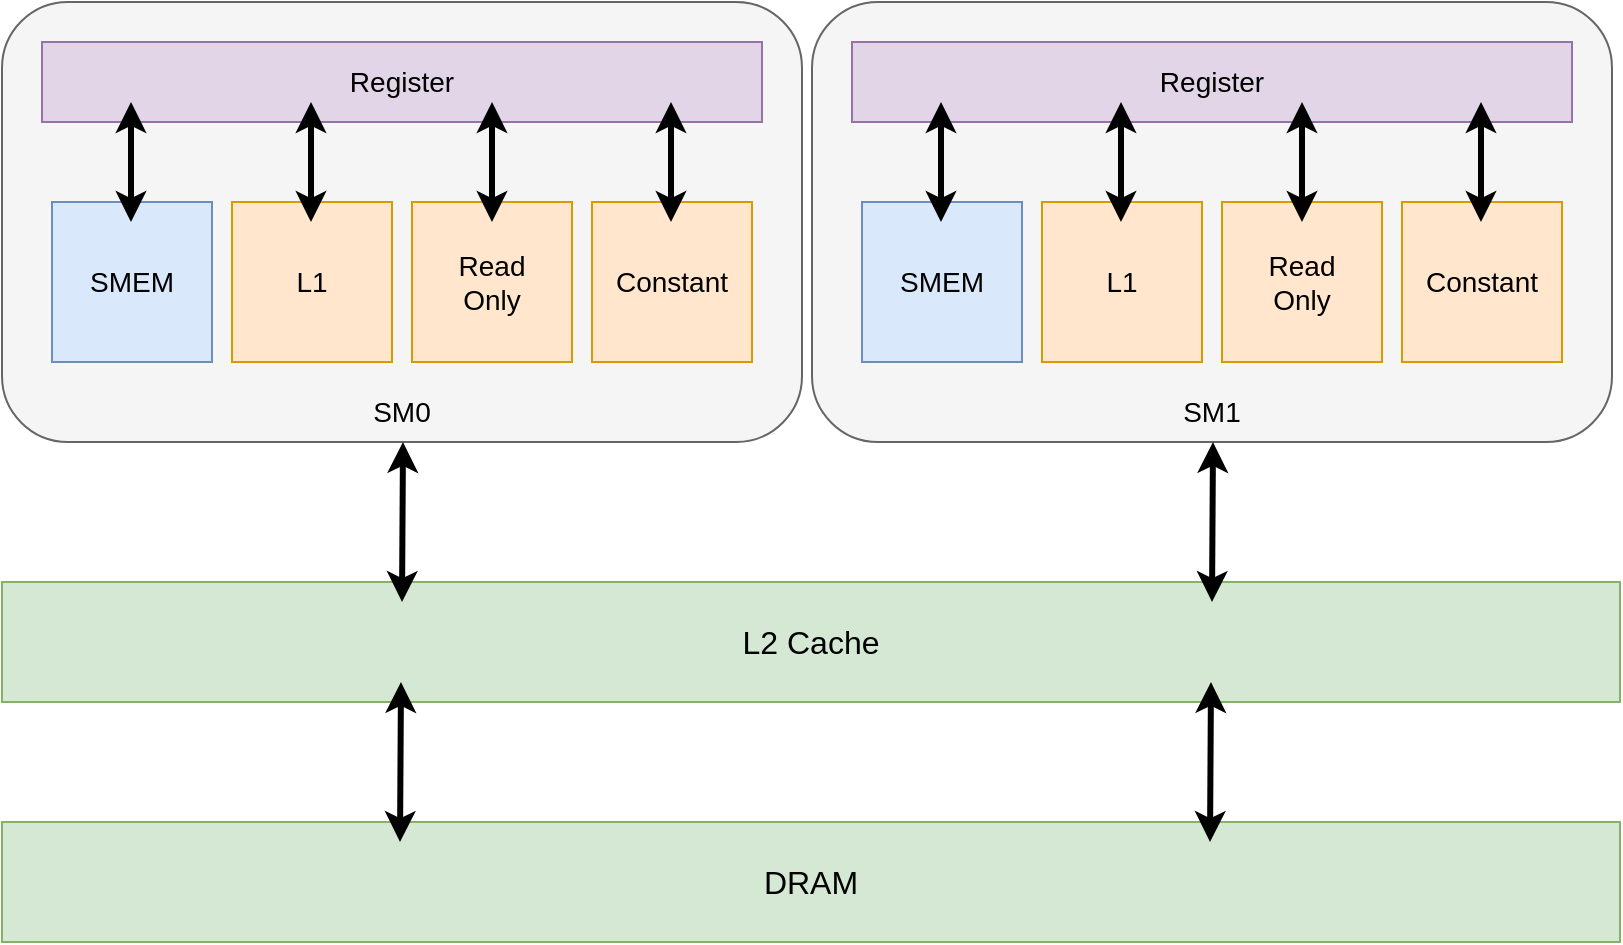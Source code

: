 <mxfile version="12.0.0" type="google" pages="1"><diagram id="j4ygxirpOc-MOEV34EsK" name="Page-1"><mxGraphModel dx="1408" dy="755" grid="1" gridSize="10" guides="1" tooltips="1" connect="1" arrows="1" fold="1" page="1" pageScale="1" pageWidth="827" pageHeight="1169" math="0" shadow="0"><root><mxCell id="0"/><mxCell id="1" parent="0"/><mxCell id="-6-xPfO4eRDB6hyIXh3m-13" value="" style="group" vertex="1" connectable="0" parent="1"><mxGeometry x="11" y="60" width="400" height="220" as="geometry"/></mxCell><mxCell id="-6-xPfO4eRDB6hyIXh3m-11" value="" style="rounded=1;whiteSpace=wrap;html=1;fillColor=#f5f5f5;fontSize=14;strokeColor=#666666;fontColor=#333333;" vertex="1" parent="-6-xPfO4eRDB6hyIXh3m-13"><mxGeometry width="400" height="220" as="geometry"/></mxCell><mxCell id="-6-xPfO4eRDB6hyIXh3m-1" value="Register" style="rounded=0;whiteSpace=wrap;html=1;fillColor=#e1d5e7;strokeColor=#9673a6;fontSize=14;" vertex="1" parent="-6-xPfO4eRDB6hyIXh3m-13"><mxGeometry x="20" y="20" width="360" height="40" as="geometry"/></mxCell><mxCell id="-6-xPfO4eRDB6hyIXh3m-2" value="SMEM" style="whiteSpace=wrap;html=1;aspect=fixed;fillColor=#dae8fc;strokeColor=#6c8ebf;fontSize=14;" vertex="1" parent="-6-xPfO4eRDB6hyIXh3m-13"><mxGeometry x="25" y="100" width="80" height="80" as="geometry"/></mxCell><mxCell id="-6-xPfO4eRDB6hyIXh3m-3" value="L1" style="whiteSpace=wrap;html=1;aspect=fixed;fillColor=#ffe6cc;strokeColor=#d79b00;fontSize=14;" vertex="1" parent="-6-xPfO4eRDB6hyIXh3m-13"><mxGeometry x="115" y="100" width="80" height="80" as="geometry"/></mxCell><mxCell id="-6-xPfO4eRDB6hyIXh3m-4" value="Read&lt;br style=&quot;font-size: 14px;&quot;&gt;Only" style="whiteSpace=wrap;html=1;aspect=fixed;fillColor=#ffe6cc;strokeColor=#d79b00;fontSize=14;" vertex="1" parent="-6-xPfO4eRDB6hyIXh3m-13"><mxGeometry x="205" y="100" width="80" height="80" as="geometry"/></mxCell><mxCell id="-6-xPfO4eRDB6hyIXh3m-5" value="Constant" style="whiteSpace=wrap;html=1;aspect=fixed;fillColor=#ffe6cc;strokeColor=#d79b00;fontSize=14;" vertex="1" parent="-6-xPfO4eRDB6hyIXh3m-13"><mxGeometry x="295" y="100" width="80" height="80" as="geometry"/></mxCell><mxCell id="-6-xPfO4eRDB6hyIXh3m-6" value="" style="endArrow=classic;startArrow=classic;html=1;strokeWidth=3;fontSize=14;" edge="1" parent="-6-xPfO4eRDB6hyIXh3m-13"><mxGeometry width="50" height="50" relative="1" as="geometry"><mxPoint x="64.5" y="110" as="sourcePoint"/><mxPoint x="64.5" y="50" as="targetPoint"/></mxGeometry></mxCell><mxCell id="-6-xPfO4eRDB6hyIXh3m-8" value="" style="endArrow=classic;startArrow=classic;html=1;strokeWidth=3;fontSize=14;" edge="1" parent="-6-xPfO4eRDB6hyIXh3m-13"><mxGeometry width="50" height="50" relative="1" as="geometry"><mxPoint x="154.5" y="110" as="sourcePoint"/><mxPoint x="154.5" y="50" as="targetPoint"/></mxGeometry></mxCell><mxCell id="-6-xPfO4eRDB6hyIXh3m-9" value="" style="endArrow=classic;startArrow=classic;html=1;strokeWidth=3;fontSize=14;" edge="1" parent="-6-xPfO4eRDB6hyIXh3m-13"><mxGeometry width="50" height="50" relative="1" as="geometry"><mxPoint x="245" y="110" as="sourcePoint"/><mxPoint x="245" y="50" as="targetPoint"/></mxGeometry></mxCell><mxCell id="-6-xPfO4eRDB6hyIXh3m-10" value="" style="endArrow=classic;startArrow=classic;html=1;strokeWidth=3;fontSize=14;" edge="1" parent="-6-xPfO4eRDB6hyIXh3m-13"><mxGeometry width="50" height="50" relative="1" as="geometry"><mxPoint x="334.5" y="110" as="sourcePoint"/><mxPoint x="334.5" y="50" as="targetPoint"/></mxGeometry></mxCell><mxCell id="-6-xPfO4eRDB6hyIXh3m-12" value="SM0" style="text;html=1;strokeColor=none;fillColor=none;align=center;verticalAlign=middle;whiteSpace=wrap;rounded=0;fontSize=14;" vertex="1" parent="-6-xPfO4eRDB6hyIXh3m-13"><mxGeometry x="125" y="190" width="150" height="30" as="geometry"/></mxCell><mxCell id="-6-xPfO4eRDB6hyIXh3m-14" value="" style="group" vertex="1" connectable="0" parent="1"><mxGeometry x="416" y="60" width="400" height="220" as="geometry"/></mxCell><mxCell id="-6-xPfO4eRDB6hyIXh3m-15" value="" style="rounded=1;whiteSpace=wrap;html=1;fillColor=#f5f5f5;fontSize=14;strokeColor=#666666;fontColor=#333333;" vertex="1" parent="-6-xPfO4eRDB6hyIXh3m-14"><mxGeometry width="400" height="220" as="geometry"/></mxCell><mxCell id="-6-xPfO4eRDB6hyIXh3m-16" value="Register" style="rounded=0;whiteSpace=wrap;html=1;fillColor=#e1d5e7;strokeColor=#9673a6;fontSize=14;" vertex="1" parent="-6-xPfO4eRDB6hyIXh3m-14"><mxGeometry x="20" y="20" width="360" height="40" as="geometry"/></mxCell><mxCell id="-6-xPfO4eRDB6hyIXh3m-17" value="SMEM" style="whiteSpace=wrap;html=1;aspect=fixed;fillColor=#dae8fc;strokeColor=#6c8ebf;fontSize=14;" vertex="1" parent="-6-xPfO4eRDB6hyIXh3m-14"><mxGeometry x="25" y="100" width="80" height="80" as="geometry"/></mxCell><mxCell id="-6-xPfO4eRDB6hyIXh3m-18" value="L1" style="whiteSpace=wrap;html=1;aspect=fixed;fillColor=#ffe6cc;strokeColor=#d79b00;fontSize=14;" vertex="1" parent="-6-xPfO4eRDB6hyIXh3m-14"><mxGeometry x="115" y="100" width="80" height="80" as="geometry"/></mxCell><mxCell id="-6-xPfO4eRDB6hyIXh3m-19" value="Read&lt;br style=&quot;font-size: 14px;&quot;&gt;Only" style="whiteSpace=wrap;html=1;aspect=fixed;fillColor=#ffe6cc;strokeColor=#d79b00;fontSize=14;" vertex="1" parent="-6-xPfO4eRDB6hyIXh3m-14"><mxGeometry x="205" y="100" width="80" height="80" as="geometry"/></mxCell><mxCell id="-6-xPfO4eRDB6hyIXh3m-20" value="Constant" style="whiteSpace=wrap;html=1;aspect=fixed;fillColor=#ffe6cc;strokeColor=#d79b00;fontSize=14;" vertex="1" parent="-6-xPfO4eRDB6hyIXh3m-14"><mxGeometry x="295" y="100" width="80" height="80" as="geometry"/></mxCell><mxCell id="-6-xPfO4eRDB6hyIXh3m-21" value="" style="endArrow=classic;startArrow=classic;html=1;strokeWidth=3;fontSize=14;" edge="1" parent="-6-xPfO4eRDB6hyIXh3m-14"><mxGeometry width="50" height="50" relative="1" as="geometry"><mxPoint x="64.5" y="110" as="sourcePoint"/><mxPoint x="64.5" y="50" as="targetPoint"/></mxGeometry></mxCell><mxCell id="-6-xPfO4eRDB6hyIXh3m-22" value="" style="endArrow=classic;startArrow=classic;html=1;strokeWidth=3;fontSize=14;" edge="1" parent="-6-xPfO4eRDB6hyIXh3m-14"><mxGeometry width="50" height="50" relative="1" as="geometry"><mxPoint x="154.5" y="110" as="sourcePoint"/><mxPoint x="154.5" y="50" as="targetPoint"/></mxGeometry></mxCell><mxCell id="-6-xPfO4eRDB6hyIXh3m-23" value="" style="endArrow=classic;startArrow=classic;html=1;strokeWidth=3;fontSize=14;" edge="1" parent="-6-xPfO4eRDB6hyIXh3m-14"><mxGeometry width="50" height="50" relative="1" as="geometry"><mxPoint x="245" y="110" as="sourcePoint"/><mxPoint x="245" y="50" as="targetPoint"/></mxGeometry></mxCell><mxCell id="-6-xPfO4eRDB6hyIXh3m-24" value="" style="endArrow=classic;startArrow=classic;html=1;strokeWidth=3;fontSize=14;" edge="1" parent="-6-xPfO4eRDB6hyIXh3m-14"><mxGeometry width="50" height="50" relative="1" as="geometry"><mxPoint x="334.5" y="110" as="sourcePoint"/><mxPoint x="334.5" y="50" as="targetPoint"/></mxGeometry></mxCell><mxCell id="-6-xPfO4eRDB6hyIXh3m-25" value="SM1" style="text;html=1;strokeColor=none;fillColor=none;align=center;verticalAlign=middle;whiteSpace=wrap;rounded=0;fontSize=14;" vertex="1" parent="-6-xPfO4eRDB6hyIXh3m-14"><mxGeometry x="125" y="190" width="150" height="30" as="geometry"/></mxCell><mxCell id="-6-xPfO4eRDB6hyIXh3m-26" value="L2 Cache" style="rounded=0;whiteSpace=wrap;html=1;fillColor=#d5e8d4;fontSize=16;strokeColor=#82b366;" vertex="1" parent="1"><mxGeometry x="11" y="350" width="809" height="60" as="geometry"/></mxCell><mxCell id="-6-xPfO4eRDB6hyIXh3m-27" value="DRAM" style="rounded=0;whiteSpace=wrap;html=1;fillColor=#d5e8d4;fontSize=16;strokeColor=#82b366;" vertex="1" parent="1"><mxGeometry x="11" y="470" width="809" height="60" as="geometry"/></mxCell><mxCell id="-6-xPfO4eRDB6hyIXh3m-28" value="" style="endArrow=classic;startArrow=classic;html=1;strokeWidth=3;fontSize=16;" edge="1" parent="1"><mxGeometry width="50" height="50" relative="1" as="geometry"><mxPoint x="211" y="360" as="sourcePoint"/><mxPoint x="211.5" y="280" as="targetPoint"/></mxGeometry></mxCell><mxCell id="-6-xPfO4eRDB6hyIXh3m-29" value="" style="endArrow=classic;startArrow=classic;html=1;strokeWidth=3;fontSize=16;" edge="1" parent="1"><mxGeometry width="50" height="50" relative="1" as="geometry"><mxPoint x="616" y="360" as="sourcePoint"/><mxPoint x="616.5" y="280" as="targetPoint"/></mxGeometry></mxCell><mxCell id="-6-xPfO4eRDB6hyIXh3m-30" value="" style="endArrow=classic;startArrow=classic;html=1;strokeWidth=3;fontSize=16;" edge="1" parent="1"><mxGeometry width="50" height="50" relative="1" as="geometry"><mxPoint x="210" y="480" as="sourcePoint"/><mxPoint x="210.5" y="400" as="targetPoint"/></mxGeometry></mxCell><mxCell id="-6-xPfO4eRDB6hyIXh3m-31" value="" style="endArrow=classic;startArrow=classic;html=1;strokeWidth=3;fontSize=16;" edge="1" parent="1"><mxGeometry width="50" height="50" relative="1" as="geometry"><mxPoint x="615" y="480" as="sourcePoint"/><mxPoint x="615.5" y="400" as="targetPoint"/></mxGeometry></mxCell></root></mxGraphModel></diagram></mxfile>